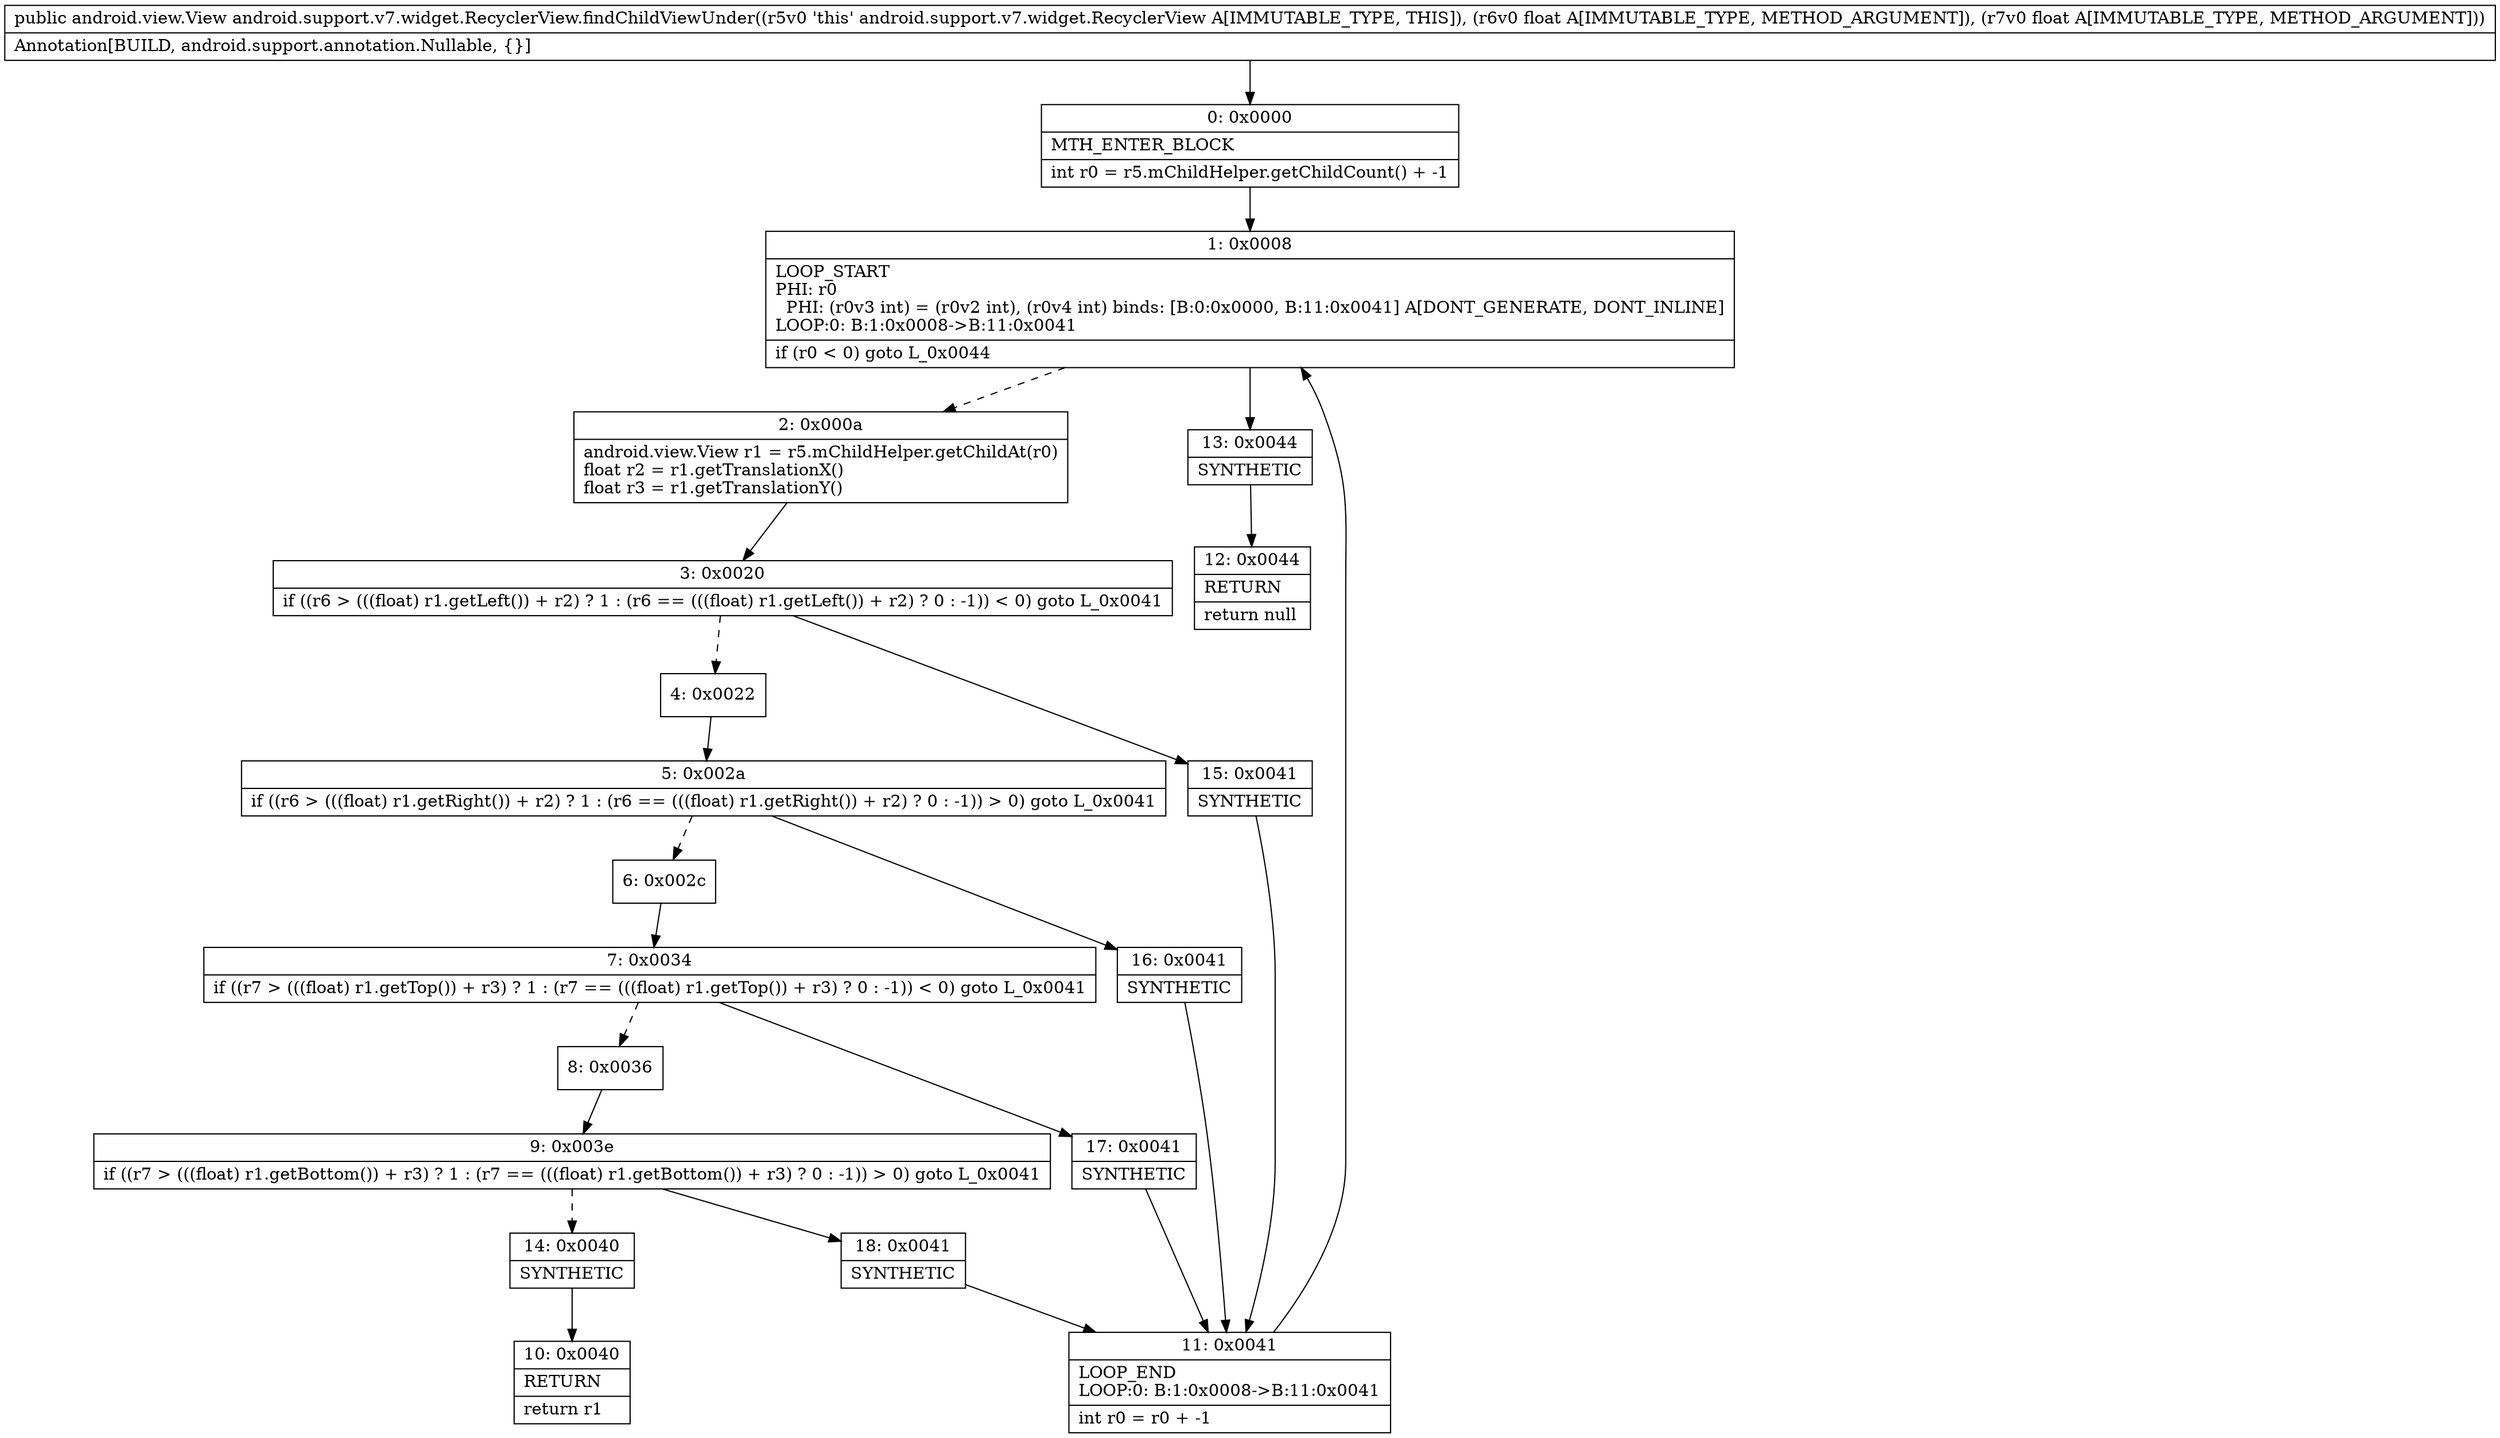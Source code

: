 digraph "CFG forandroid.support.v7.widget.RecyclerView.findChildViewUnder(FF)Landroid\/view\/View;" {
Node_0 [shape=record,label="{0\:\ 0x0000|MTH_ENTER_BLOCK\l|int r0 = r5.mChildHelper.getChildCount() + \-1\l}"];
Node_1 [shape=record,label="{1\:\ 0x0008|LOOP_START\lPHI: r0 \l  PHI: (r0v3 int) = (r0v2 int), (r0v4 int) binds: [B:0:0x0000, B:11:0x0041] A[DONT_GENERATE, DONT_INLINE]\lLOOP:0: B:1:0x0008\-\>B:11:0x0041\l|if (r0 \< 0) goto L_0x0044\l}"];
Node_2 [shape=record,label="{2\:\ 0x000a|android.view.View r1 = r5.mChildHelper.getChildAt(r0)\lfloat r2 = r1.getTranslationX()\lfloat r3 = r1.getTranslationY()\l}"];
Node_3 [shape=record,label="{3\:\ 0x0020|if ((r6 \> (((float) r1.getLeft()) + r2) ? 1 : (r6 == (((float) r1.getLeft()) + r2) ? 0 : \-1)) \< 0) goto L_0x0041\l}"];
Node_4 [shape=record,label="{4\:\ 0x0022}"];
Node_5 [shape=record,label="{5\:\ 0x002a|if ((r6 \> (((float) r1.getRight()) + r2) ? 1 : (r6 == (((float) r1.getRight()) + r2) ? 0 : \-1)) \> 0) goto L_0x0041\l}"];
Node_6 [shape=record,label="{6\:\ 0x002c}"];
Node_7 [shape=record,label="{7\:\ 0x0034|if ((r7 \> (((float) r1.getTop()) + r3) ? 1 : (r7 == (((float) r1.getTop()) + r3) ? 0 : \-1)) \< 0) goto L_0x0041\l}"];
Node_8 [shape=record,label="{8\:\ 0x0036}"];
Node_9 [shape=record,label="{9\:\ 0x003e|if ((r7 \> (((float) r1.getBottom()) + r3) ? 1 : (r7 == (((float) r1.getBottom()) + r3) ? 0 : \-1)) \> 0) goto L_0x0041\l}"];
Node_10 [shape=record,label="{10\:\ 0x0040|RETURN\l|return r1\l}"];
Node_11 [shape=record,label="{11\:\ 0x0041|LOOP_END\lLOOP:0: B:1:0x0008\-\>B:11:0x0041\l|int r0 = r0 + \-1\l}"];
Node_12 [shape=record,label="{12\:\ 0x0044|RETURN\l|return null\l}"];
Node_13 [shape=record,label="{13\:\ 0x0044|SYNTHETIC\l}"];
Node_14 [shape=record,label="{14\:\ 0x0040|SYNTHETIC\l}"];
Node_15 [shape=record,label="{15\:\ 0x0041|SYNTHETIC\l}"];
Node_16 [shape=record,label="{16\:\ 0x0041|SYNTHETIC\l}"];
Node_17 [shape=record,label="{17\:\ 0x0041|SYNTHETIC\l}"];
Node_18 [shape=record,label="{18\:\ 0x0041|SYNTHETIC\l}"];
MethodNode[shape=record,label="{public android.view.View android.support.v7.widget.RecyclerView.findChildViewUnder((r5v0 'this' android.support.v7.widget.RecyclerView A[IMMUTABLE_TYPE, THIS]), (r6v0 float A[IMMUTABLE_TYPE, METHOD_ARGUMENT]), (r7v0 float A[IMMUTABLE_TYPE, METHOD_ARGUMENT]))  | Annotation[BUILD, android.support.annotation.Nullable, \{\}]\l}"];
MethodNode -> Node_0;
Node_0 -> Node_1;
Node_1 -> Node_2[style=dashed];
Node_1 -> Node_13;
Node_2 -> Node_3;
Node_3 -> Node_4[style=dashed];
Node_3 -> Node_15;
Node_4 -> Node_5;
Node_5 -> Node_6[style=dashed];
Node_5 -> Node_16;
Node_6 -> Node_7;
Node_7 -> Node_8[style=dashed];
Node_7 -> Node_17;
Node_8 -> Node_9;
Node_9 -> Node_14[style=dashed];
Node_9 -> Node_18;
Node_11 -> Node_1;
Node_13 -> Node_12;
Node_14 -> Node_10;
Node_15 -> Node_11;
Node_16 -> Node_11;
Node_17 -> Node_11;
Node_18 -> Node_11;
}

